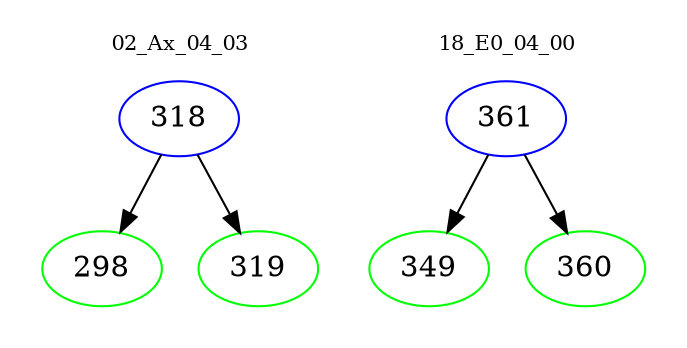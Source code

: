 digraph{
subgraph cluster_0 {
color = white
label = "02_Ax_04_03";
fontsize=10;
T0_318 [label="318", color="blue"]
T0_318 -> T0_298 [color="black"]
T0_298 [label="298", color="green"]
T0_318 -> T0_319 [color="black"]
T0_319 [label="319", color="green"]
}
subgraph cluster_1 {
color = white
label = "18_E0_04_00";
fontsize=10;
T1_361 [label="361", color="blue"]
T1_361 -> T1_349 [color="black"]
T1_349 [label="349", color="green"]
T1_361 -> T1_360 [color="black"]
T1_360 [label="360", color="green"]
}
}
